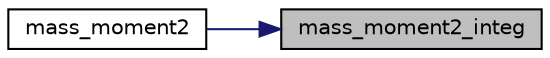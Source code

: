 digraph "mass_moment2_integ"
{
 // LATEX_PDF_SIZE
  edge [fontname="Helvetica",fontsize="10",labelfontname="Helvetica",labelfontsize="10"];
  node [fontname="Helvetica",fontsize="10",shape=record];
  rankdir="RL";
  Node1 [label="mass_moment2_integ",height=0.2,width=0.4,color="black", fillcolor="grey75", style="filled", fontcolor="black",tooltip="Compute the second luminosityy-weighted mass moment."];
  Node1 -> Node2 [dir="back",color="midnightblue",fontsize="10",style="solid",fontname="Helvetica"];
  Node2 [label="mass_moment2",height=0.2,width=0.4,color="black", fillcolor="white", style="filled",URL="$d7/d10/line__ingredients_8c.html#a905f3fe9b824af5ce217f36af3c767e5",tooltip="in unit of M_sun/Mpc^3"];
}
